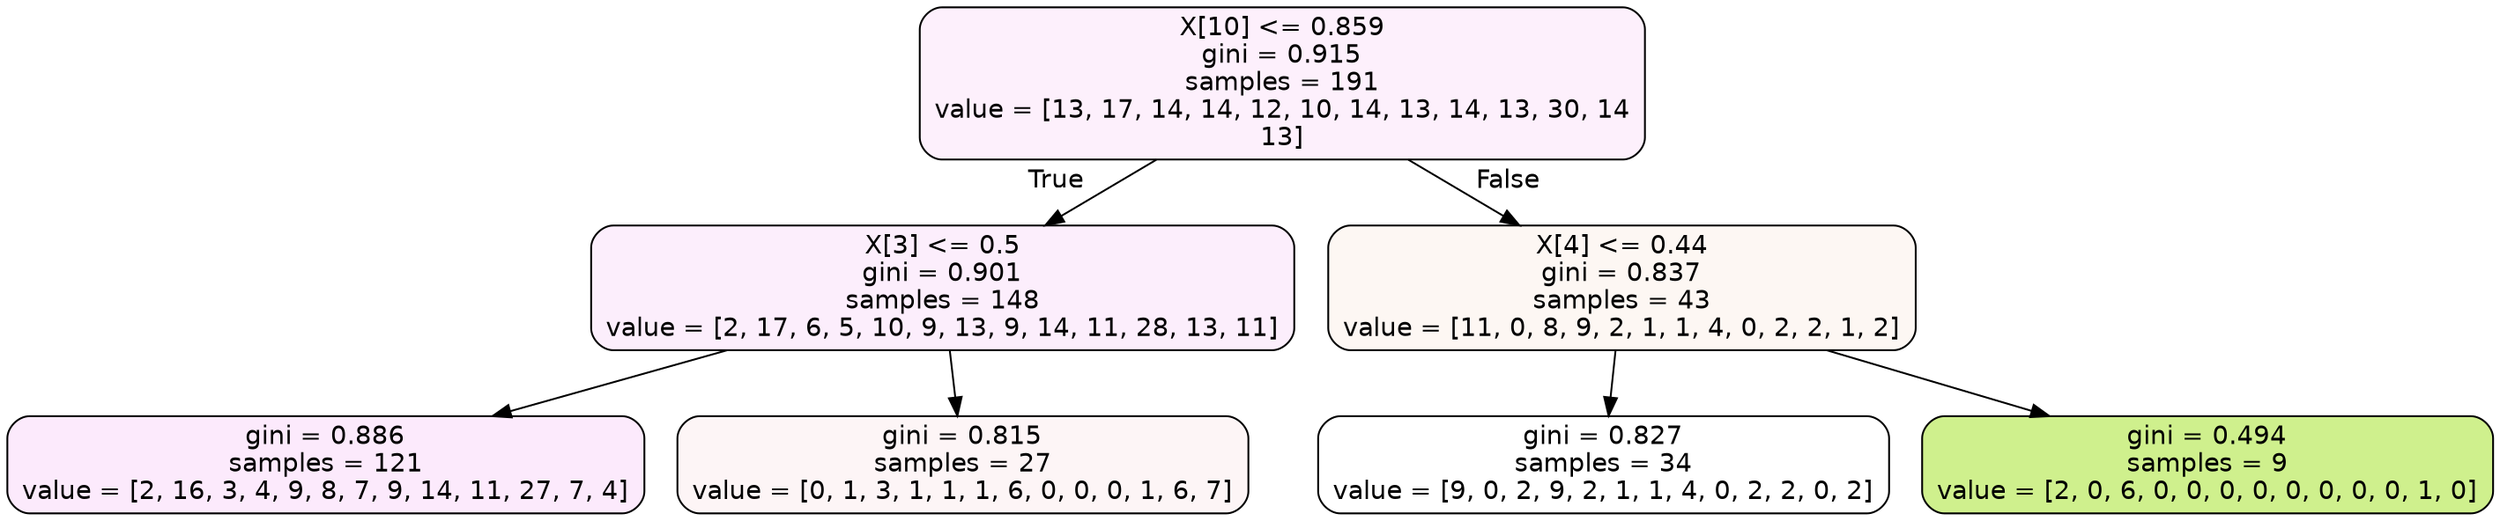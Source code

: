 digraph Tree {
node [shape=box, style="filled, rounded", color="black", fontname=helvetica] ;
edge [fontname=helvetica] ;
0 [label="X[10] <= 0.859\ngini = 0.915\nsamples = 191\nvalue = [13, 17, 14, 14, 12, 10, 14, 13, 14, 13, 30, 14\n13]", fillcolor="#e539e213"] ;
1 [label="X[3] <= 0.5\ngini = 0.901\nsamples = 148\nvalue = [2, 17, 6, 5, 10, 9, 13, 9, 14, 11, 28, 13, 11]", fillcolor="#e539e215"] ;
0 -> 1 [labeldistance=2.5, labelangle=45, headlabel="True"] ;
2 [label="gini = 0.886\nsamples = 121\nvalue = [2, 16, 3, 4, 9, 8, 7, 9, 14, 11, 27, 7, 4]", fillcolor="#e539e21b"] ;
1 -> 2 ;
3 [label="gini = 0.815\nsamples = 27\nvalue = [0, 1, 3, 1, 1, 1, 6, 0, 0, 0, 1, 6, 7]", fillcolor="#e539410c"] ;
1 -> 3 ;
4 [label="X[4] <= 0.44\ngini = 0.837\nsamples = 43\nvalue = [11, 0, 8, 9, 2, 1, 1, 4, 0, 2, 2, 1, 2]", fillcolor="#e581390f"] ;
0 -> 4 [labeldistance=2.5, labelangle=-45, headlabel="False"] ;
5 [label="gini = 0.827\nsamples = 34\nvalue = [9, 0, 2, 9, 2, 1, 1, 4, 0, 2, 2, 0, 2]", fillcolor="#e5813900"] ;
4 -> 5 ;
6 [label="gini = 0.494\nsamples = 9\nvalue = [2, 0, 6, 0, 0, 0, 0, 0, 0, 0, 0, 1, 0]", fillcolor="#ace53992"] ;
4 -> 6 ;
}